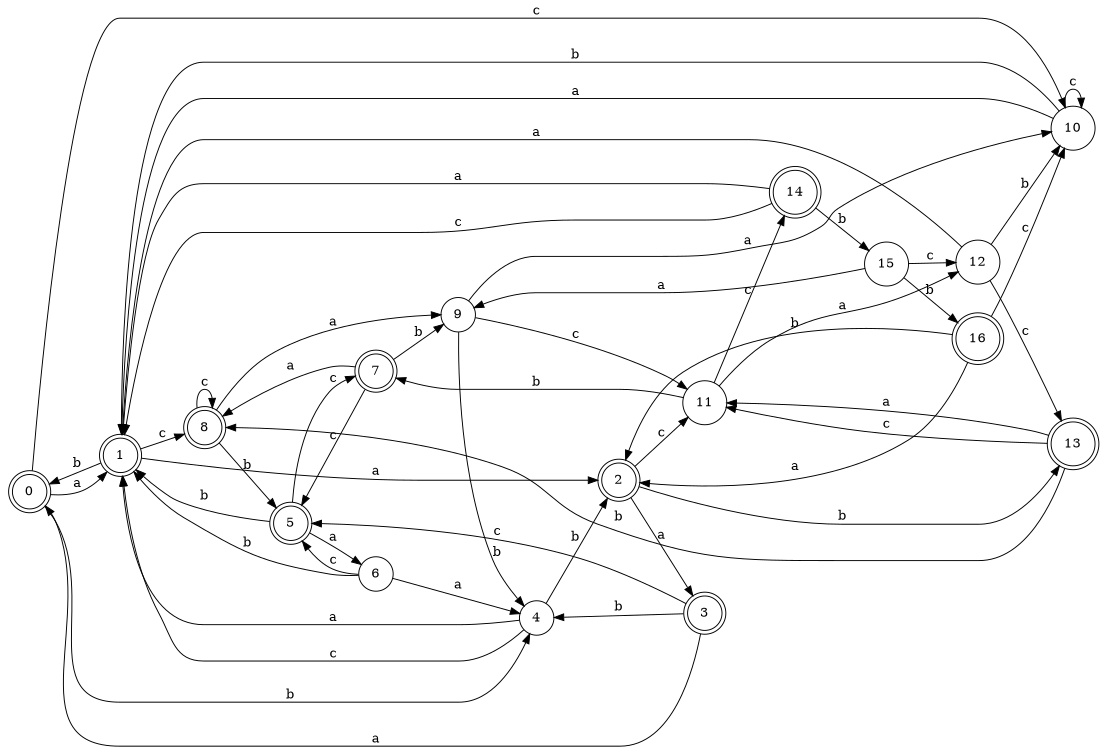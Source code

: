 digraph n14_8 {
__start0 [label="" shape="none"];

rankdir=LR;
size="8,5";

s0 [style="rounded,filled", color="black", fillcolor="white" shape="doublecircle", label="0"];
s1 [style="rounded,filled", color="black", fillcolor="white" shape="doublecircle", label="1"];
s2 [style="rounded,filled", color="black", fillcolor="white" shape="doublecircle", label="2"];
s3 [style="rounded,filled", color="black", fillcolor="white" shape="doublecircle", label="3"];
s4 [style="filled", color="black", fillcolor="white" shape="circle", label="4"];
s5 [style="rounded,filled", color="black", fillcolor="white" shape="doublecircle", label="5"];
s6 [style="filled", color="black", fillcolor="white" shape="circle", label="6"];
s7 [style="rounded,filled", color="black", fillcolor="white" shape="doublecircle", label="7"];
s8 [style="rounded,filled", color="black", fillcolor="white" shape="doublecircle", label="8"];
s9 [style="filled", color="black", fillcolor="white" shape="circle", label="9"];
s10 [style="filled", color="black", fillcolor="white" shape="circle", label="10"];
s11 [style="filled", color="black", fillcolor="white" shape="circle", label="11"];
s12 [style="filled", color="black", fillcolor="white" shape="circle", label="12"];
s13 [style="rounded,filled", color="black", fillcolor="white" shape="doublecircle", label="13"];
s14 [style="rounded,filled", color="black", fillcolor="white" shape="doublecircle", label="14"];
s15 [style="filled", color="black", fillcolor="white" shape="circle", label="15"];
s16 [style="rounded,filled", color="black", fillcolor="white" shape="doublecircle", label="16"];
s0 -> s1 [label="a"];
s0 -> s4 [label="b"];
s0 -> s10 [label="c"];
s1 -> s2 [label="a"];
s1 -> s0 [label="b"];
s1 -> s8 [label="c"];
s2 -> s3 [label="a"];
s2 -> s13 [label="b"];
s2 -> s11 [label="c"];
s3 -> s0 [label="a"];
s3 -> s4 [label="b"];
s3 -> s5 [label="c"];
s4 -> s1 [label="a"];
s4 -> s2 [label="b"];
s4 -> s1 [label="c"];
s5 -> s6 [label="a"];
s5 -> s1 [label="b"];
s5 -> s7 [label="c"];
s6 -> s4 [label="a"];
s6 -> s1 [label="b"];
s6 -> s5 [label="c"];
s7 -> s8 [label="a"];
s7 -> s9 [label="b"];
s7 -> s5 [label="c"];
s8 -> s9 [label="a"];
s8 -> s5 [label="b"];
s8 -> s8 [label="c"];
s9 -> s10 [label="a"];
s9 -> s4 [label="b"];
s9 -> s11 [label="c"];
s10 -> s1 [label="a"];
s10 -> s1 [label="b"];
s10 -> s10 [label="c"];
s11 -> s12 [label="a"];
s11 -> s7 [label="b"];
s11 -> s14 [label="c"];
s12 -> s1 [label="a"];
s12 -> s10 [label="b"];
s12 -> s13 [label="c"];
s13 -> s11 [label="a"];
s13 -> s8 [label="b"];
s13 -> s11 [label="c"];
s14 -> s1 [label="a"];
s14 -> s15 [label="b"];
s14 -> s1 [label="c"];
s15 -> s9 [label="a"];
s15 -> s16 [label="b"];
s15 -> s12 [label="c"];
s16 -> s2 [label="a"];
s16 -> s2 [label="b"];
s16 -> s10 [label="c"];

}